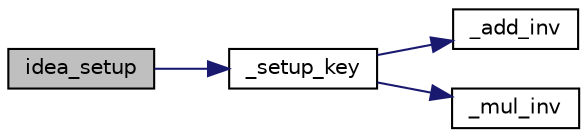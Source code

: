 digraph "idea_setup"
{
 // LATEX_PDF_SIZE
  edge [fontname="Helvetica",fontsize="10",labelfontname="Helvetica",labelfontsize="10"];
  node [fontname="Helvetica",fontsize="10",shape=record];
  rankdir="LR";
  Node37 [label="idea_setup",height=0.2,width=0.4,color="black", fillcolor="grey75", style="filled", fontcolor="black",tooltip=" "];
  Node37 -> Node38 [color="midnightblue",fontsize="10",style="solid",fontname="Helvetica"];
  Node38 [label="_setup_key",height=0.2,width=0.4,color="black", fillcolor="white", style="filled",URL="$idea_8c.html#a774d69e04dcfc0def5903f910e74433e",tooltip=" "];
  Node38 -> Node39 [color="midnightblue",fontsize="10",style="solid",fontname="Helvetica"];
  Node39 [label="_add_inv",height=0.2,width=0.4,color="black", fillcolor="white", style="filled",URL="$idea_8c.html#a2283ef6e27b0fb7d3263facf2a19e450",tooltip=" "];
  Node38 -> Node40 [color="midnightblue",fontsize="10",style="solid",fontname="Helvetica"];
  Node40 [label="_mul_inv",height=0.2,width=0.4,color="black", fillcolor="white", style="filled",URL="$idea_8c.html#a8a41a9e690afb81c7e094ceb74f29c89",tooltip=" "];
}
